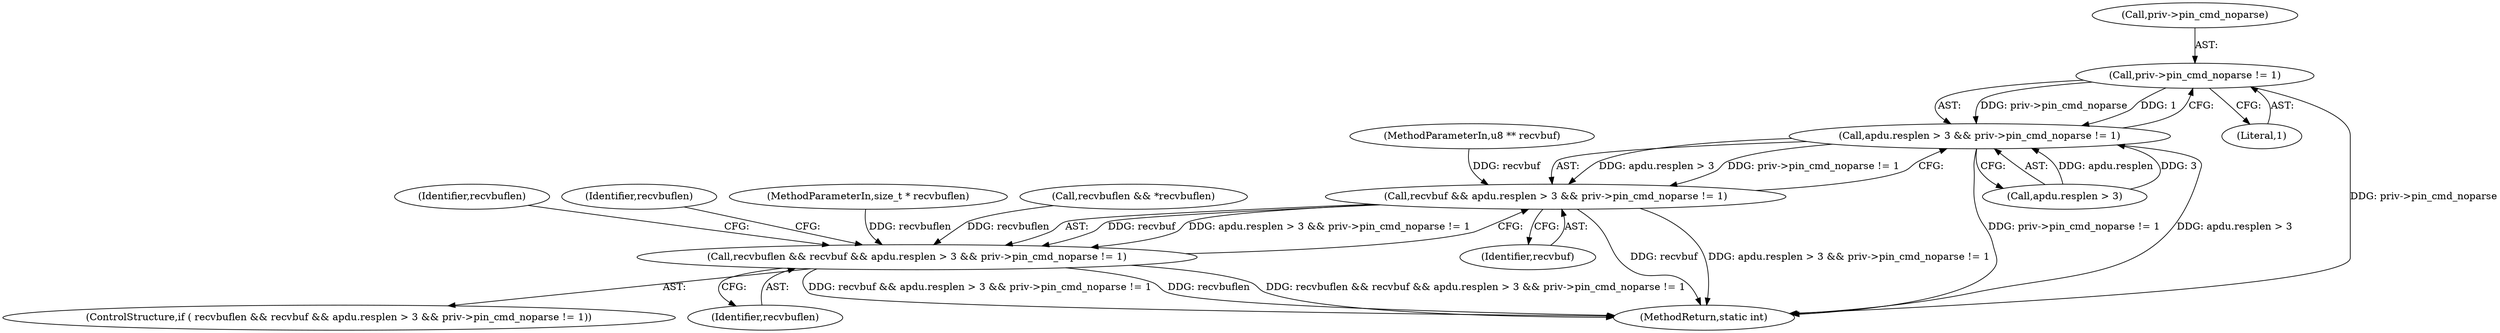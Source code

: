 digraph "0_OpenSC_8fe377e93b4b56060e5bbfb6f3142ceaeca744fa_14@pointer" {
"1000384" [label="(Call,priv->pin_cmd_noparse != 1)"];
"1000378" [label="(Call,apdu.resplen > 3 && priv->pin_cmd_noparse != 1)"];
"1000376" [label="(Call,recvbuf && apdu.resplen > 3 && priv->pin_cmd_noparse != 1)"];
"1000374" [label="(Call,recvbuflen && recvbuf && apdu.resplen > 3 && priv->pin_cmd_noparse != 1)"];
"1000373" [label="(ControlStructure,if ( recvbuflen && recvbuf && apdu.resplen > 3 && priv->pin_cmd_noparse != 1))"];
"1000477" [label="(Identifier,recvbuflen)"];
"1000119" [label="(MethodParameterIn,u8 ** recvbuf)"];
"1000378" [label="(Call,apdu.resplen > 3 && priv->pin_cmd_noparse != 1)"];
"1000375" [label="(Identifier,recvbuflen)"];
"1000376" [label="(Call,recvbuf && apdu.resplen > 3 && priv->pin_cmd_noparse != 1)"];
"1000392" [label="(Identifier,recvbuflen)"];
"1000379" [label="(Call,apdu.resplen > 3)"];
"1000377" [label="(Identifier,recvbuf)"];
"1000388" [label="(Literal,1)"];
"1000120" [label="(MethodParameterIn,size_t * recvbuflen)"];
"1000384" [label="(Call,priv->pin_cmd_noparse != 1)"];
"1000374" [label="(Call,recvbuflen && recvbuf && apdu.resplen > 3 && priv->pin_cmd_noparse != 1)"];
"1000385" [label="(Call,priv->pin_cmd_noparse)"];
"1000495" [label="(MethodReturn,static int)"];
"1000173" [label="(Call,recvbuflen && *recvbuflen)"];
"1000384" -> "1000378"  [label="AST: "];
"1000384" -> "1000388"  [label="CFG: "];
"1000385" -> "1000384"  [label="AST: "];
"1000388" -> "1000384"  [label="AST: "];
"1000378" -> "1000384"  [label="CFG: "];
"1000384" -> "1000495"  [label="DDG: priv->pin_cmd_noparse"];
"1000384" -> "1000378"  [label="DDG: priv->pin_cmd_noparse"];
"1000384" -> "1000378"  [label="DDG: 1"];
"1000378" -> "1000376"  [label="AST: "];
"1000378" -> "1000379"  [label="CFG: "];
"1000379" -> "1000378"  [label="AST: "];
"1000376" -> "1000378"  [label="CFG: "];
"1000378" -> "1000495"  [label="DDG: priv->pin_cmd_noparse != 1"];
"1000378" -> "1000495"  [label="DDG: apdu.resplen > 3"];
"1000378" -> "1000376"  [label="DDG: apdu.resplen > 3"];
"1000378" -> "1000376"  [label="DDG: priv->pin_cmd_noparse != 1"];
"1000379" -> "1000378"  [label="DDG: apdu.resplen"];
"1000379" -> "1000378"  [label="DDG: 3"];
"1000376" -> "1000374"  [label="AST: "];
"1000376" -> "1000377"  [label="CFG: "];
"1000377" -> "1000376"  [label="AST: "];
"1000374" -> "1000376"  [label="CFG: "];
"1000376" -> "1000495"  [label="DDG: recvbuf"];
"1000376" -> "1000495"  [label="DDG: apdu.resplen > 3 && priv->pin_cmd_noparse != 1"];
"1000376" -> "1000374"  [label="DDG: recvbuf"];
"1000376" -> "1000374"  [label="DDG: apdu.resplen > 3 && priv->pin_cmd_noparse != 1"];
"1000119" -> "1000376"  [label="DDG: recvbuf"];
"1000374" -> "1000373"  [label="AST: "];
"1000374" -> "1000375"  [label="CFG: "];
"1000375" -> "1000374"  [label="AST: "];
"1000392" -> "1000374"  [label="CFG: "];
"1000477" -> "1000374"  [label="CFG: "];
"1000374" -> "1000495"  [label="DDG: recvbuf && apdu.resplen > 3 && priv->pin_cmd_noparse != 1"];
"1000374" -> "1000495"  [label="DDG: recvbuflen"];
"1000374" -> "1000495"  [label="DDG: recvbuflen && recvbuf && apdu.resplen > 3 && priv->pin_cmd_noparse != 1"];
"1000173" -> "1000374"  [label="DDG: recvbuflen"];
"1000120" -> "1000374"  [label="DDG: recvbuflen"];
}

